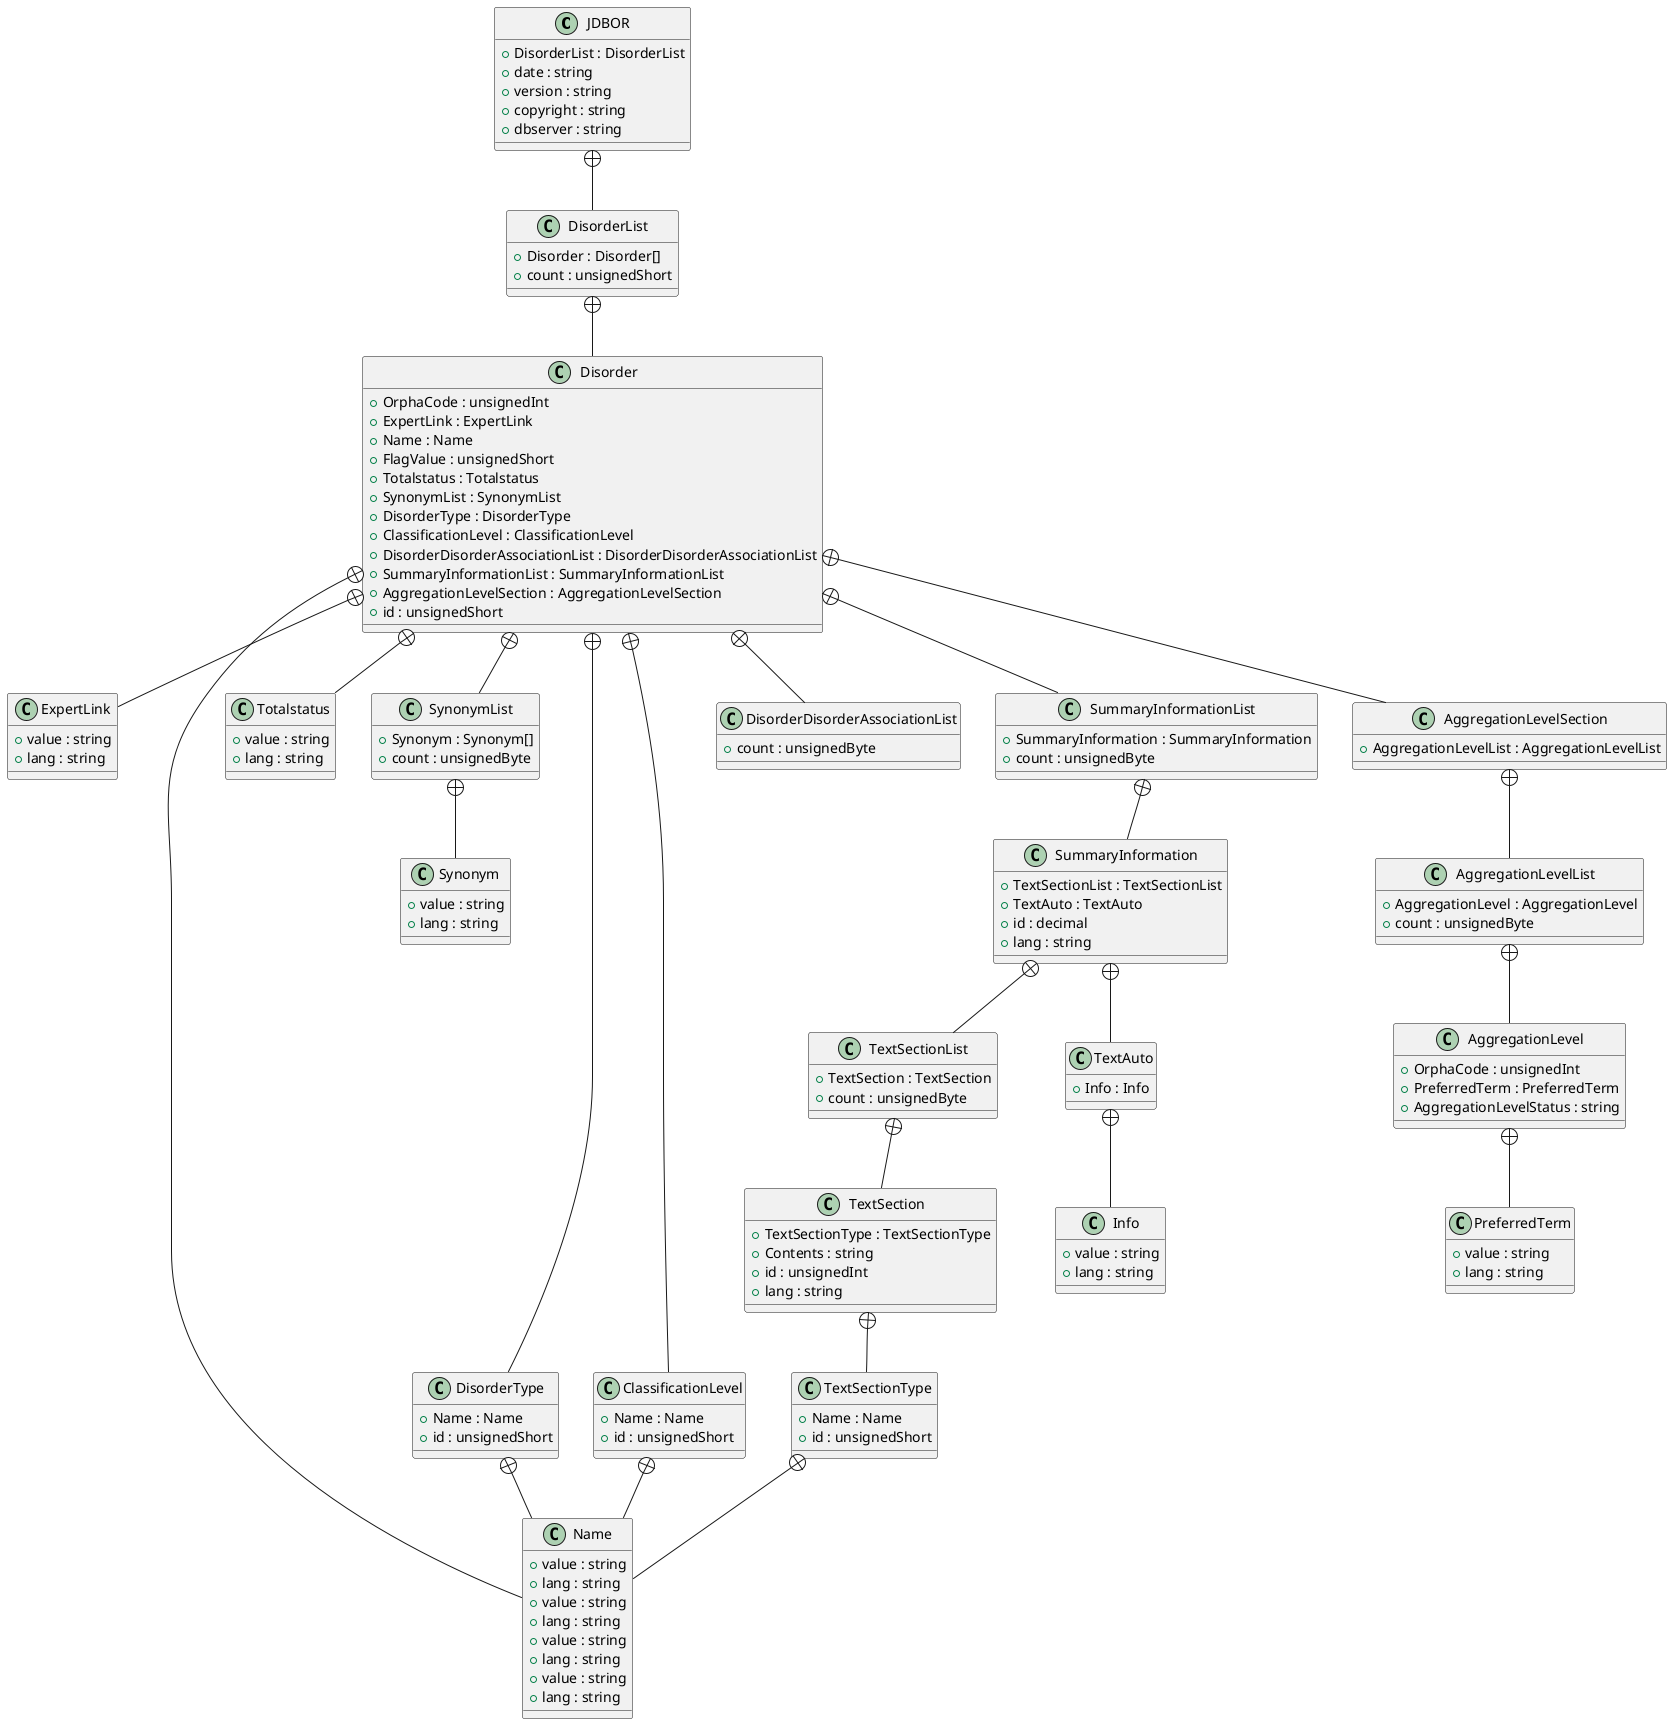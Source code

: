 @startuml

class JDBOR {
    +DisorderList : DisorderList
    +date : string
    +version : string
    +copyright : string
    +dbserver : string
}
JDBOR +-- DisorderList
class DisorderList {
    +Disorder : Disorder[]
    +count : unsignedShort
}
DisorderList +-- Disorder
class Disorder {
    +OrphaCode : unsignedInt
    +ExpertLink : ExpertLink
    +Name : Name
    +FlagValue : unsignedShort
    +Totalstatus : Totalstatus
    +SynonymList : SynonymList
    +DisorderType : DisorderType
    +ClassificationLevel : ClassificationLevel
    +DisorderDisorderAssociationList : DisorderDisorderAssociationList
    +SummaryInformationList : SummaryInformationList
    +AggregationLevelSection : AggregationLevelSection
    +id : unsignedShort
}
Disorder +-- ExpertLink
class ExpertLink {
    +value : string
    +lang : string
}
Disorder +-- Name
class Name {
    +value : string
    +lang : string
}
Disorder +-- Totalstatus
class Totalstatus {
    +value : string
    +lang : string
}
Disorder +-- SynonymList
class SynonymList {
    +Synonym : Synonym[]
    +count : unsignedByte
}
SynonymList +-- Synonym
class Synonym {
    +value : string
    +lang : string
}
Disorder +-- DisorderType
class DisorderType {
    +Name : Name
    +id : unsignedShort
}
DisorderType +-- Name
class Name {
    +value : string
    +lang : string
}
Disorder +-- ClassificationLevel
class ClassificationLevel {
    +Name : Name
    +id : unsignedShort
}
ClassificationLevel +-- Name
class Name {
    +value : string
    +lang : string
}
Disorder +-- DisorderDisorderAssociationList
class DisorderDisorderAssociationList {
    +count : unsignedByte
}
Disorder +-- SummaryInformationList
class SummaryInformationList {
    +SummaryInformation : SummaryInformation
    +count : unsignedByte
}
SummaryInformationList +-- SummaryInformation
class SummaryInformation {
    +TextSectionList : TextSectionList
    +TextAuto : TextAuto
    +id : decimal
    +lang : string
}
SummaryInformation +-- TextSectionList
class TextSectionList {
    +TextSection : TextSection
    +count : unsignedByte
}
TextSectionList +-- TextSection
class TextSection {
    +TextSectionType : TextSectionType
    +Contents : string
    +id : unsignedInt
    +lang : string
}
TextSection +-- TextSectionType
class TextSectionType {
    +Name : Name
    +id : unsignedShort
}
TextSectionType +-- Name
class Name {
    +value : string
    +lang : string
}
SummaryInformation +-- TextAuto
class TextAuto {
    +Info : Info
}
TextAuto +-- Info
class Info {
    +value : string
    +lang : string
}
Disorder +-- AggregationLevelSection
class AggregationLevelSection {
    +AggregationLevelList : AggregationLevelList
}
AggregationLevelSection +-- AggregationLevelList
class AggregationLevelList {
    +AggregationLevel : AggregationLevel
    +count : unsignedByte
}
AggregationLevelList +-- AggregationLevel
class AggregationLevel {
    +OrphaCode : unsignedInt
    +PreferredTerm : PreferredTerm
    +AggregationLevelStatus : string
}
AggregationLevel +-- PreferredTerm
class PreferredTerm {
    +value : string
    +lang : string
}

@enduml
